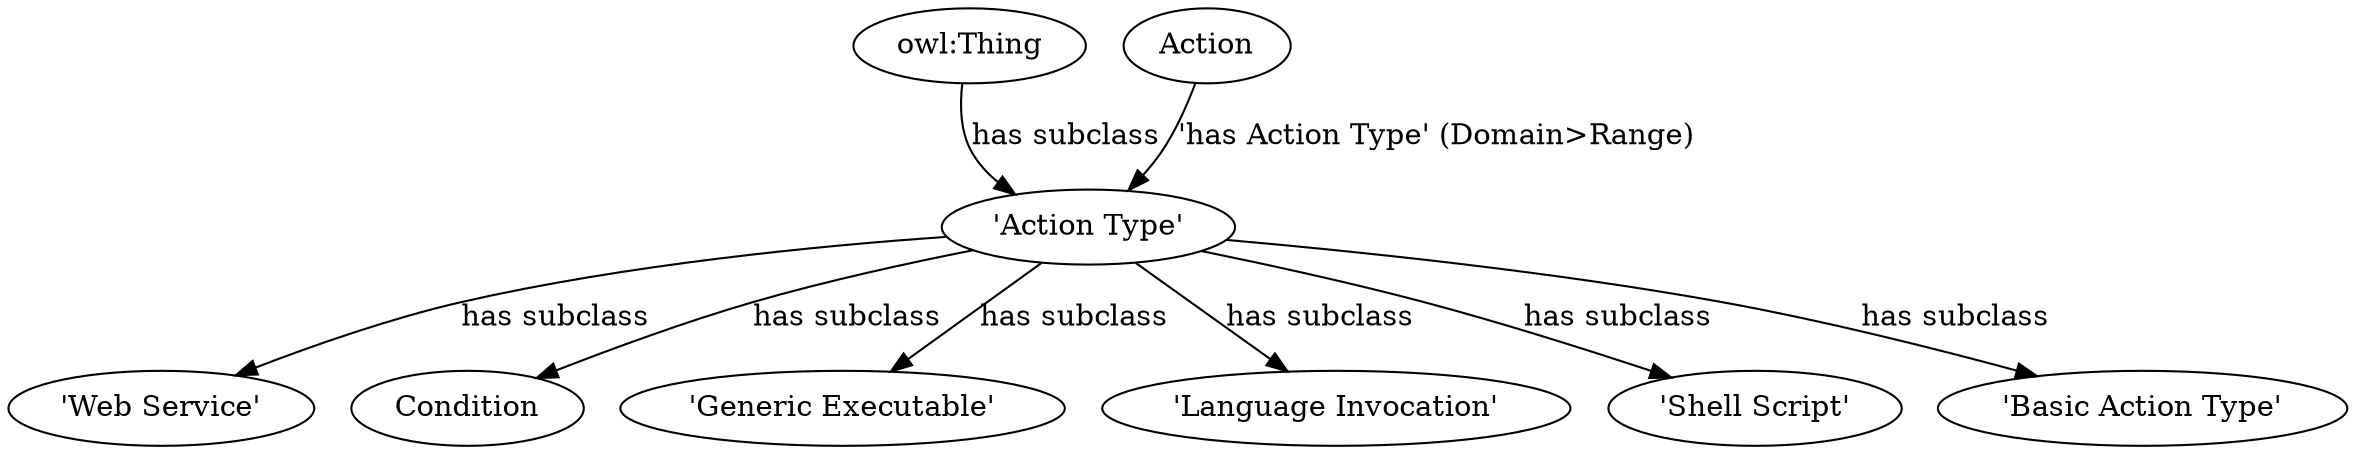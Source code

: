 digraph g {
	"'Action Type'" -> "'Web Service'" [label="has subclass"]
	"'Action Type'" -> "Condition" [label="has subclass"]
	"'Action Type'" -> "'Generic Executable'" [label="has subclass"]
	"'Action Type'" -> "'Language Invocation'" [label="has subclass"]
	"owl:Thing" -> "'Action Type'" [label="has subclass"]
	"'Action Type'" -> "'Shell Script'" [label="has subclass"]
	"'Action Type'" -> "'Basic Action Type'" [label="has subclass"]
	"Action" -> "'Action Type'" [label="'has Action Type' (Domain>Range)"]
}
